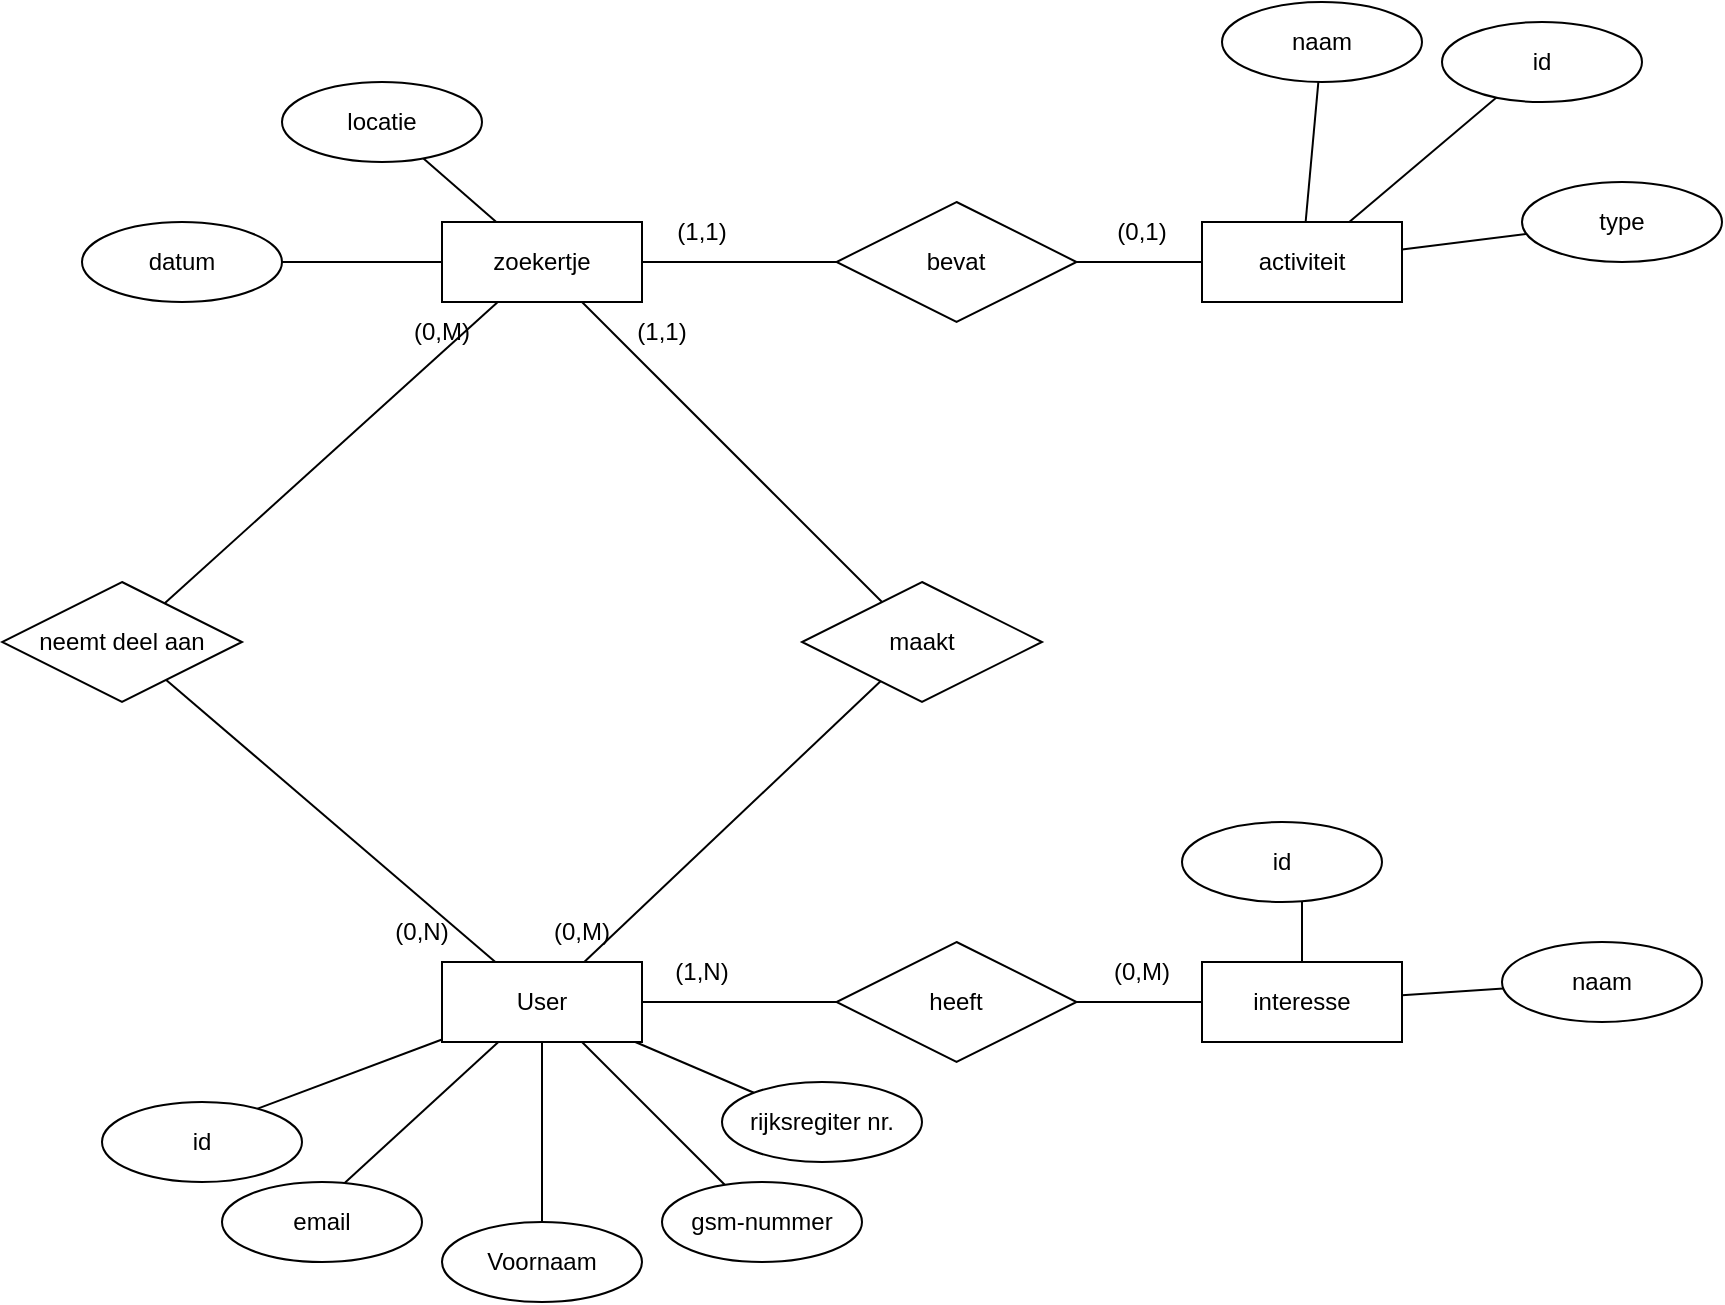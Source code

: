 <mxfile>
    <diagram id="Z7CJ7AsHL75SWTJ5_nKY" name="Page-1">
        <mxGraphModel dx="1962" dy="518" grid="1" gridSize="10" guides="1" tooltips="1" connect="1" arrows="1" fold="1" page="1" pageScale="1" pageWidth="850" pageHeight="1100" math="0" shadow="0">
            <root>
                <mxCell id="0"/>
                <mxCell id="1" parent="0"/>
                <mxCell id="41" style="edgeStyle=none;html=1;endArrow=none;endFill=0;" parent="1" source="5" target="31" edge="1">
                    <mxGeometry relative="1" as="geometry"/>
                </mxCell>
                <mxCell id="5" value="heeft" style="shape=rhombus;perimeter=rhombusPerimeter;whiteSpace=wrap;html=1;align=center;" parent="1" vertex="1">
                    <mxGeometry x="47.27" y="510" width="120" height="60" as="geometry"/>
                </mxCell>
                <mxCell id="11" style="edgeStyle=none;html=1;entryX=0.5;entryY=0.5;entryDx=0;entryDy=0;entryPerimeter=0;" parent="1" source="6" target="8" edge="1">
                    <mxGeometry relative="1" as="geometry"/>
                </mxCell>
                <mxCell id="12" style="edgeStyle=none;html=1;entryX=0.5;entryY=0.5;entryDx=0;entryDy=0;entryPerimeter=0;" parent="1" source="6" target="7" edge="1">
                    <mxGeometry relative="1" as="geometry"/>
                </mxCell>
                <mxCell id="14" style="edgeStyle=none;html=1;entryX=0.4;entryY=0.5;entryDx=0;entryDy=0;entryPerimeter=0;" parent="1" source="6" target="9" edge="1">
                    <mxGeometry relative="1" as="geometry"/>
                </mxCell>
                <mxCell id="17" style="edgeStyle=none;html=1;entryX=0.6;entryY=0.25;entryDx=0;entryDy=0;entryPerimeter=0;" parent="1" source="6" target="10" edge="1">
                    <mxGeometry relative="1" as="geometry"/>
                </mxCell>
                <mxCell id="40" style="edgeStyle=none;html=1;endArrow=none;endFill=0;" parent="1" source="6" target="5" edge="1">
                    <mxGeometry relative="1" as="geometry">
                        <mxPoint x="302.725" y="562.727" as="targetPoint"/>
                    </mxGeometry>
                </mxCell>
                <mxCell id="52" style="edgeStyle=none;html=1;endArrow=none;endFill=0;" parent="1" source="6" target="49" edge="1">
                    <mxGeometry relative="1" as="geometry"/>
                </mxCell>
                <mxCell id="66" style="edgeStyle=none;html=1;endArrow=none;endFill=0;" parent="1" source="6" target="65" edge="1">
                    <mxGeometry relative="1" as="geometry"/>
                </mxCell>
                <mxCell id="6" value="User" style="whiteSpace=wrap;html=1;align=center;" parent="1" vertex="1">
                    <mxGeometry x="-150.0" y="520" width="100" height="40" as="geometry"/>
                </mxCell>
                <mxCell id="7" value="Voornaam" style="ellipse;whiteSpace=wrap;html=1;align=center;" parent="1" vertex="1">
                    <mxGeometry x="-150" y="650" width="100" height="40" as="geometry"/>
                </mxCell>
                <mxCell id="8" value="gsm-nummer" style="ellipse;whiteSpace=wrap;html=1;align=center;" parent="1" vertex="1">
                    <mxGeometry x="-40" y="630" width="100" height="40" as="geometry"/>
                </mxCell>
                <mxCell id="9" value="email" style="ellipse;whiteSpace=wrap;html=1;align=center;" parent="1" vertex="1">
                    <mxGeometry x="-260" y="630" width="100" height="40" as="geometry"/>
                </mxCell>
                <mxCell id="10" value="id" style="ellipse;whiteSpace=wrap;html=1;align=center;" parent="1" vertex="1">
                    <mxGeometry x="-320" y="590" width="100" height="40" as="geometry"/>
                </mxCell>
                <mxCell id="18" style="edgeStyle=none;html=1;entryX=0.5;entryY=0.5;entryDx=0;entryDy=0;entryPerimeter=0;" parent="1" source="22" target="24" edge="1">
                    <mxGeometry relative="1" as="geometry"/>
                </mxCell>
                <mxCell id="19" style="edgeStyle=none;html=1;entryX=0.5;entryY=0.5;entryDx=0;entryDy=0;entryPerimeter=0;" parent="1" source="22" target="23" edge="1">
                    <mxGeometry relative="1" as="geometry"/>
                </mxCell>
                <mxCell id="21" style="edgeStyle=none;html=1;entryX=0.6;entryY=0.25;entryDx=0;entryDy=0;entryPerimeter=0;" parent="1" source="22" target="26" edge="1">
                    <mxGeometry relative="1" as="geometry"/>
                </mxCell>
                <mxCell id="22" value="activiteit" style="whiteSpace=wrap;html=1;align=center;" parent="1" vertex="1">
                    <mxGeometry x="230" y="150" width="100" height="40" as="geometry"/>
                </mxCell>
                <mxCell id="23" value="naam" style="ellipse;whiteSpace=wrap;html=1;align=center;" parent="1" vertex="1">
                    <mxGeometry x="240.0" y="40" width="100" height="40" as="geometry"/>
                </mxCell>
                <mxCell id="24" value="type" style="ellipse;whiteSpace=wrap;html=1;align=center;" parent="1" vertex="1">
                    <mxGeometry x="390" y="130" width="100" height="40" as="geometry"/>
                </mxCell>
                <mxCell id="26" value="id" style="ellipse;whiteSpace=wrap;html=1;align=center;" parent="1" vertex="1">
                    <mxGeometry x="350" y="50" width="100" height="40" as="geometry"/>
                </mxCell>
                <mxCell id="27" style="edgeStyle=none;html=1;entryX=0.5;entryY=0.5;entryDx=0;entryDy=0;entryPerimeter=0;" parent="1" source="31" target="33" edge="1">
                    <mxGeometry relative="1" as="geometry"/>
                </mxCell>
                <mxCell id="37" style="edgeStyle=none;html=1;entryX=0.6;entryY=0.5;entryDx=0;entryDy=0;entryPerimeter=0;" parent="1" source="31" target="36" edge="1">
                    <mxGeometry relative="1" as="geometry"/>
                </mxCell>
                <mxCell id="31" value="interesse" style="whiteSpace=wrap;html=1;align=center;" parent="1" vertex="1">
                    <mxGeometry x="230" y="520" width="100" height="40" as="geometry"/>
                </mxCell>
                <mxCell id="33" value="naam" style="ellipse;whiteSpace=wrap;html=1;align=center;" parent="1" vertex="1">
                    <mxGeometry x="380" y="510" width="100" height="40" as="geometry"/>
                </mxCell>
                <mxCell id="36" value="id" style="ellipse;whiteSpace=wrap;html=1;align=center;" parent="1" vertex="1">
                    <mxGeometry x="220" y="450" width="100" height="40" as="geometry"/>
                </mxCell>
                <mxCell id="53" style="edgeStyle=none;html=1;endArrow=none;endFill=0;" parent="1" source="49" target="50" edge="1">
                    <mxGeometry relative="1" as="geometry"/>
                </mxCell>
                <mxCell id="49" value="maakt" style="shape=rhombus;perimeter=rhombusPerimeter;whiteSpace=wrap;html=1;align=center;" parent="1" vertex="1">
                    <mxGeometry x="30" y="330" width="120" height="60" as="geometry"/>
                </mxCell>
                <mxCell id="59" style="edgeStyle=none;html=1;endArrow=none;endFill=0;" parent="1" source="50" target="58" edge="1">
                    <mxGeometry relative="1" as="geometry"/>
                </mxCell>
                <mxCell id="50" value="zoekertje" style="whiteSpace=wrap;html=1;align=center;" parent="1" vertex="1">
                    <mxGeometry x="-150" y="150" width="100" height="40" as="geometry"/>
                </mxCell>
                <mxCell id="60" style="edgeStyle=none;html=1;endArrow=none;endFill=0;" parent="1" source="58" target="22" edge="1">
                    <mxGeometry relative="1" as="geometry"/>
                </mxCell>
                <mxCell id="58" value="bevat" style="shape=rhombus;perimeter=rhombusPerimeter;whiteSpace=wrap;html=1;align=center;" parent="1" vertex="1">
                    <mxGeometry x="47.27" y="140" width="120" height="60" as="geometry"/>
                </mxCell>
                <mxCell id="61" style="edgeStyle=none;html=1;endArrow=none;endFill=0;" parent="1" source="62" target="50" edge="1">
                    <mxGeometry relative="1" as="geometry">
                        <mxPoint x="-200.001" y="385.714" as="targetPoint"/>
                    </mxGeometry>
                </mxCell>
                <mxCell id="62" value="datum" style="ellipse;whiteSpace=wrap;html=1;align=center;" parent="1" vertex="1">
                    <mxGeometry x="-330" y="150" width="100" height="40" as="geometry"/>
                </mxCell>
                <mxCell id="63" style="edgeStyle=none;html=1;endArrow=none;endFill=0;" parent="1" source="64" target="50" edge="1">
                    <mxGeometry relative="1" as="geometry">
                        <mxPoint x="-184.763" y="406.667" as="targetPoint"/>
                    </mxGeometry>
                </mxCell>
                <mxCell id="64" value="locatie" style="ellipse;whiteSpace=wrap;html=1;align=center;" parent="1" vertex="1">
                    <mxGeometry x="-230" y="80" width="100" height="40" as="geometry"/>
                </mxCell>
                <mxCell id="67" style="edgeStyle=none;html=1;endArrow=none;endFill=0;" parent="1" source="65" target="50" edge="1">
                    <mxGeometry relative="1" as="geometry"/>
                </mxCell>
                <mxCell id="65" value="neemt deel aan" style="shape=rhombus;perimeter=rhombusPerimeter;whiteSpace=wrap;html=1;align=center;" parent="1" vertex="1">
                    <mxGeometry x="-370" y="330" width="120" height="60" as="geometry"/>
                </mxCell>
                <mxCell id="69" style="html=1;endArrow=none;endFill=0;" edge="1" parent="1" source="68" target="6">
                    <mxGeometry relative="1" as="geometry"/>
                </mxCell>
                <mxCell id="68" value="rijksregiter nr." style="ellipse;whiteSpace=wrap;html=1;align=center;" vertex="1" parent="1">
                    <mxGeometry x="-10" y="580" width="100" height="40" as="geometry"/>
                </mxCell>
                <mxCell id="70" value="(1,N)" style="text;html=1;strokeColor=none;fillColor=none;align=center;verticalAlign=middle;whiteSpace=wrap;rounded=0;" vertex="1" parent="1">
                    <mxGeometry x="-50" y="510" width="60" height="30" as="geometry"/>
                </mxCell>
                <mxCell id="71" value="(0,M)" style="text;html=1;strokeColor=none;fillColor=none;align=center;verticalAlign=middle;whiteSpace=wrap;rounded=0;" vertex="1" parent="1">
                    <mxGeometry x="170" y="510" width="60" height="30" as="geometry"/>
                </mxCell>
                <mxCell id="72" value="(0,M)" style="text;html=1;strokeColor=none;fillColor=none;align=center;verticalAlign=middle;whiteSpace=wrap;rounded=0;" vertex="1" parent="1">
                    <mxGeometry x="-110" y="490" width="60" height="30" as="geometry"/>
                </mxCell>
                <mxCell id="73" value="(0,N)" style="text;html=1;strokeColor=none;fillColor=none;align=center;verticalAlign=middle;whiteSpace=wrap;rounded=0;" vertex="1" parent="1">
                    <mxGeometry x="-190" y="490" width="60" height="30" as="geometry"/>
                </mxCell>
                <mxCell id="74" value="(1,1)" style="text;html=1;strokeColor=none;fillColor=none;align=center;verticalAlign=middle;whiteSpace=wrap;rounded=0;" vertex="1" parent="1">
                    <mxGeometry x="-70" y="190" width="60" height="30" as="geometry"/>
                </mxCell>
                <mxCell id="75" value="(0,M)" style="text;html=1;strokeColor=none;fillColor=none;align=center;verticalAlign=middle;whiteSpace=wrap;rounded=0;" vertex="1" parent="1">
                    <mxGeometry x="-180" y="190" width="60" height="30" as="geometry"/>
                </mxCell>
                <mxCell id="76" value="(1,1)" style="text;html=1;strokeColor=none;fillColor=none;align=center;verticalAlign=middle;whiteSpace=wrap;rounded=0;" vertex="1" parent="1">
                    <mxGeometry x="-50" y="140" width="60" height="30" as="geometry"/>
                </mxCell>
                <mxCell id="77" value="(0,1)" style="text;html=1;strokeColor=none;fillColor=none;align=center;verticalAlign=middle;whiteSpace=wrap;rounded=0;" vertex="1" parent="1">
                    <mxGeometry x="170" y="140" width="60" height="30" as="geometry"/>
                </mxCell>
            </root>
        </mxGraphModel>
    </diagram>
</mxfile>